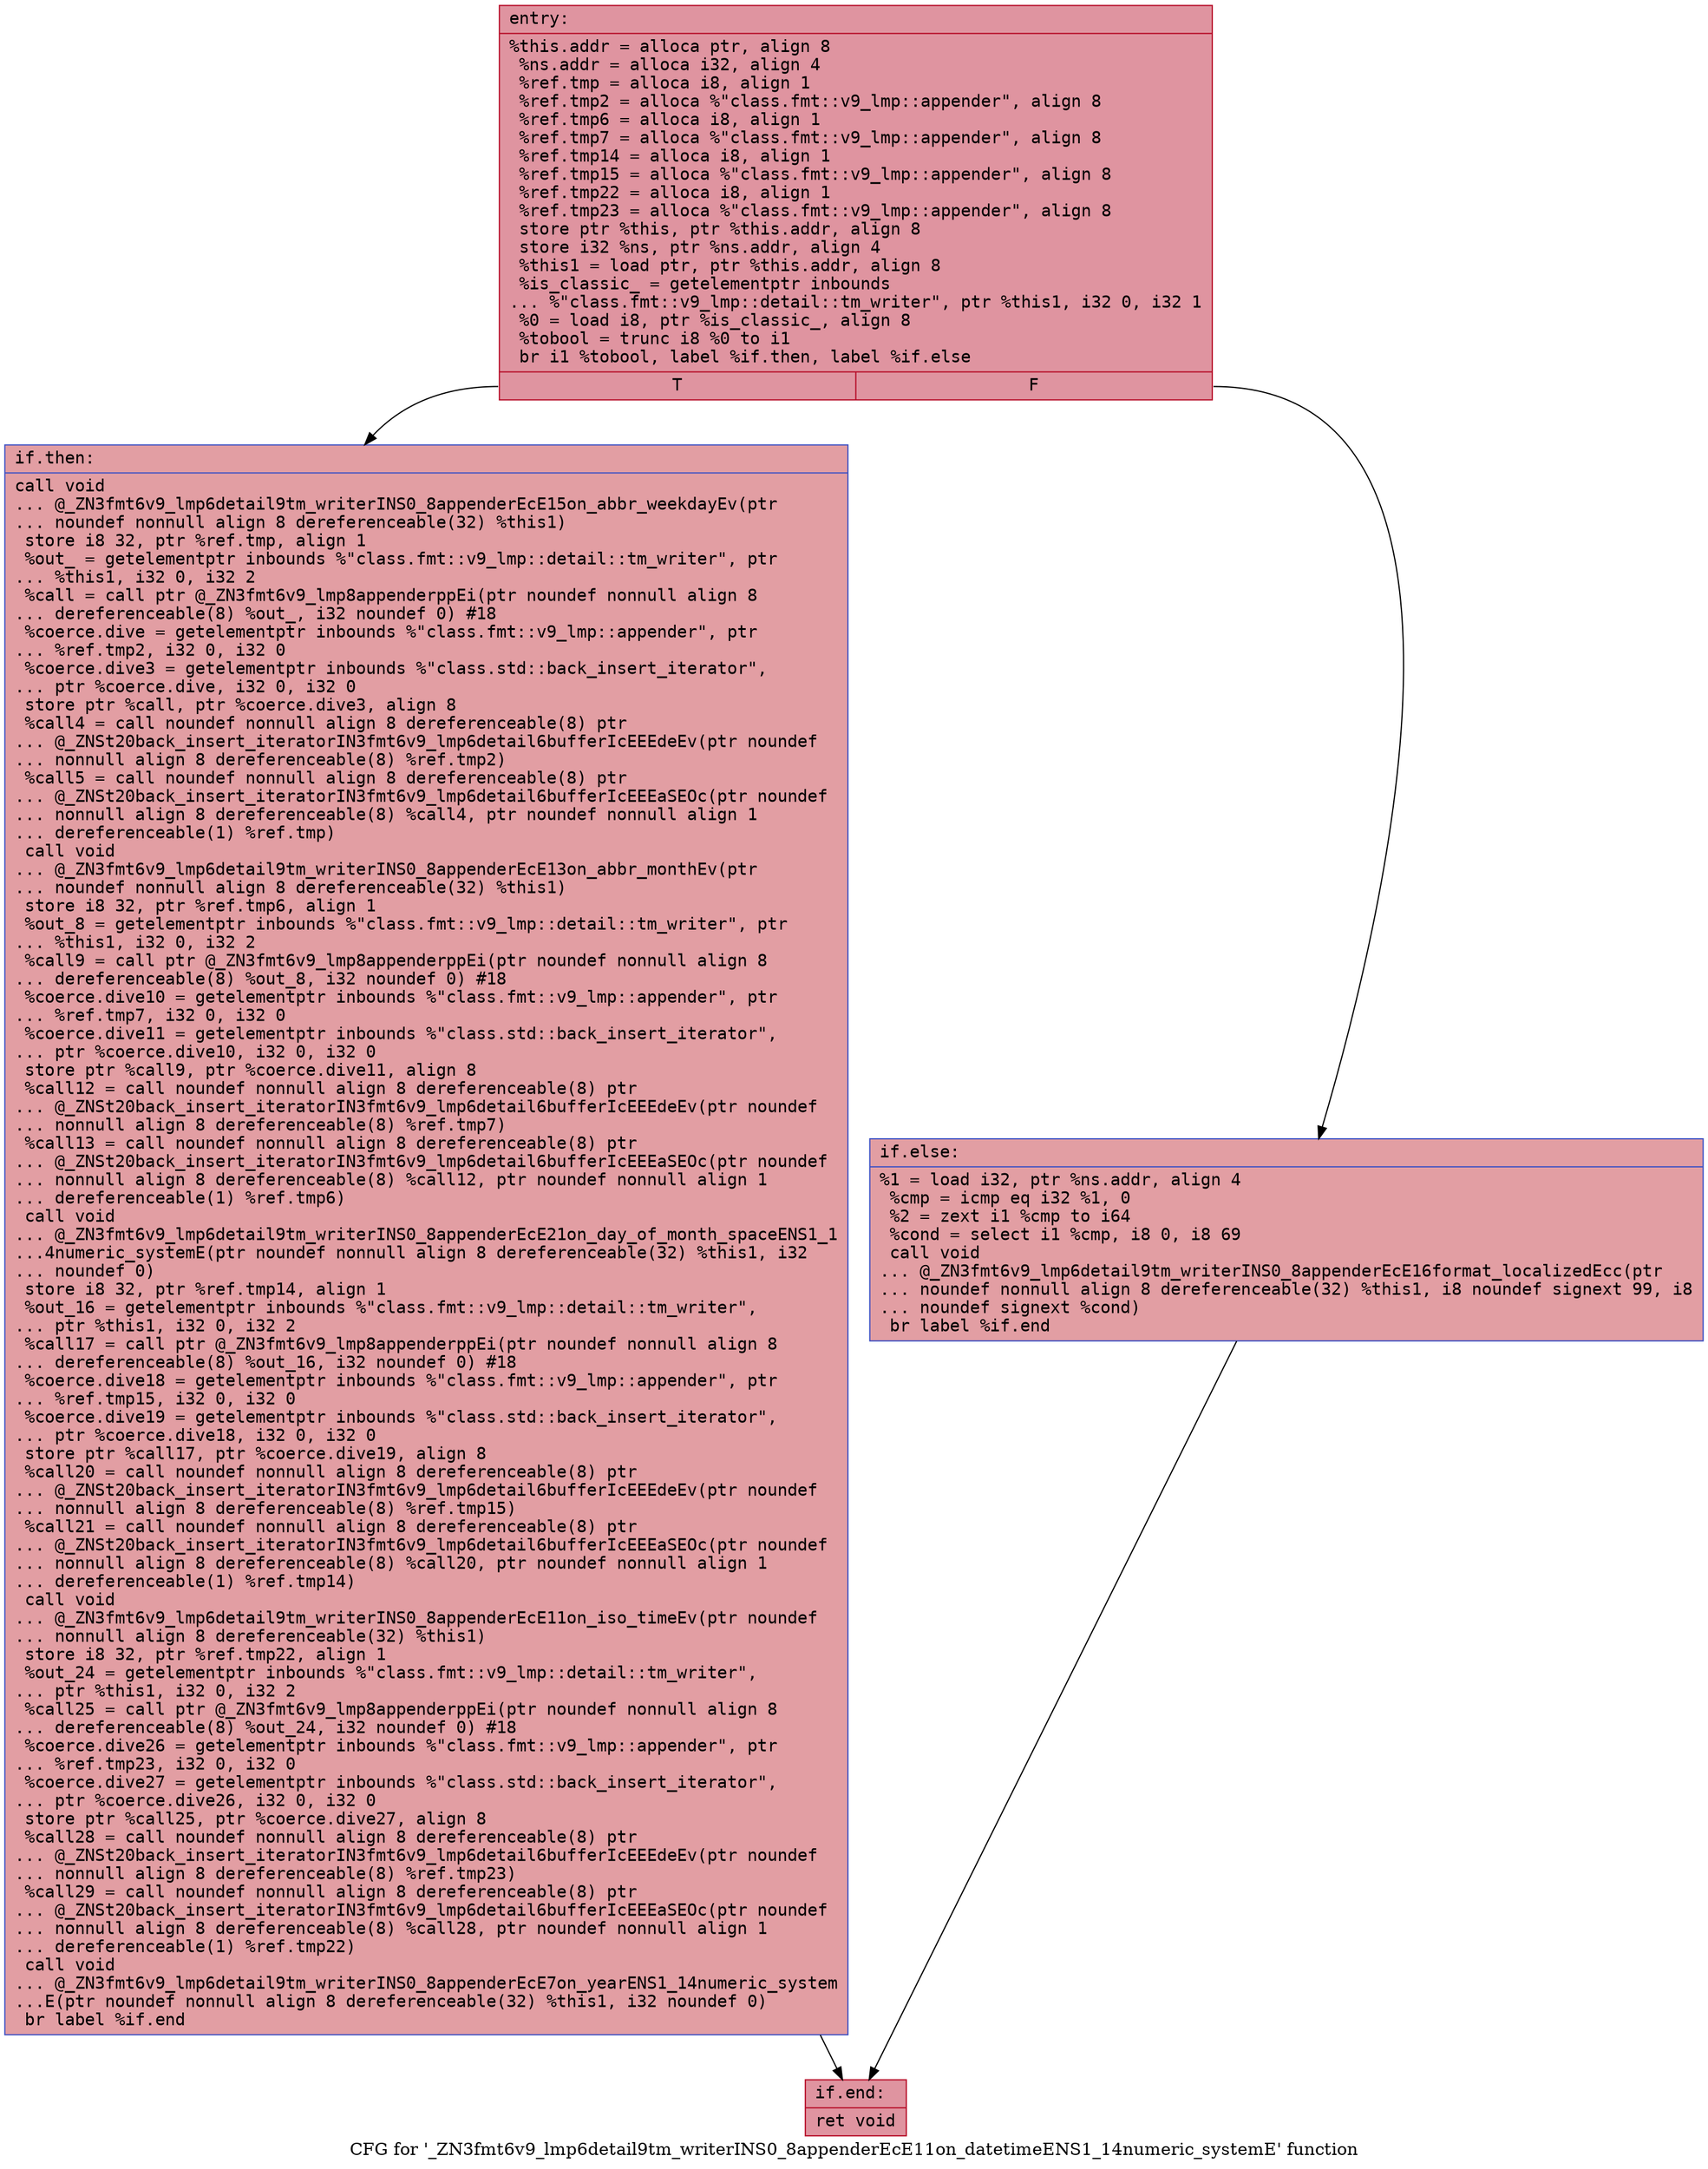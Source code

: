 digraph "CFG for '_ZN3fmt6v9_lmp6detail9tm_writerINS0_8appenderEcE11on_datetimeENS1_14numeric_systemE' function" {
	label="CFG for '_ZN3fmt6v9_lmp6detail9tm_writerINS0_8appenderEcE11on_datetimeENS1_14numeric_systemE' function";

	Node0x5584169771c0 [shape=record,color="#b70d28ff", style=filled, fillcolor="#b70d2870" fontname="Courier",label="{entry:\l|  %this.addr = alloca ptr, align 8\l  %ns.addr = alloca i32, align 4\l  %ref.tmp = alloca i8, align 1\l  %ref.tmp2 = alloca %\"class.fmt::v9_lmp::appender\", align 8\l  %ref.tmp6 = alloca i8, align 1\l  %ref.tmp7 = alloca %\"class.fmt::v9_lmp::appender\", align 8\l  %ref.tmp14 = alloca i8, align 1\l  %ref.tmp15 = alloca %\"class.fmt::v9_lmp::appender\", align 8\l  %ref.tmp22 = alloca i8, align 1\l  %ref.tmp23 = alloca %\"class.fmt::v9_lmp::appender\", align 8\l  store ptr %this, ptr %this.addr, align 8\l  store i32 %ns, ptr %ns.addr, align 4\l  %this1 = load ptr, ptr %this.addr, align 8\l  %is_classic_ = getelementptr inbounds\l... %\"class.fmt::v9_lmp::detail::tm_writer\", ptr %this1, i32 0, i32 1\l  %0 = load i8, ptr %is_classic_, align 8\l  %tobool = trunc i8 %0 to i1\l  br i1 %tobool, label %if.then, label %if.else\l|{<s0>T|<s1>F}}"];
	Node0x5584169771c0:s0 -> Node0x558416977db0[tooltip="entry -> if.then\nProbability 50.00%" ];
	Node0x5584169771c0:s1 -> Node0x558416977e20[tooltip="entry -> if.else\nProbability 50.00%" ];
	Node0x558416977db0 [shape=record,color="#3d50c3ff", style=filled, fillcolor="#be242e70" fontname="Courier",label="{if.then:\l|  call void\l... @_ZN3fmt6v9_lmp6detail9tm_writerINS0_8appenderEcE15on_abbr_weekdayEv(ptr\l... noundef nonnull align 8 dereferenceable(32) %this1)\l  store i8 32, ptr %ref.tmp, align 1\l  %out_ = getelementptr inbounds %\"class.fmt::v9_lmp::detail::tm_writer\", ptr\l... %this1, i32 0, i32 2\l  %call = call ptr @_ZN3fmt6v9_lmp8appenderppEi(ptr noundef nonnull align 8\l... dereferenceable(8) %out_, i32 noundef 0) #18\l  %coerce.dive = getelementptr inbounds %\"class.fmt::v9_lmp::appender\", ptr\l... %ref.tmp2, i32 0, i32 0\l  %coerce.dive3 = getelementptr inbounds %\"class.std::back_insert_iterator\",\l... ptr %coerce.dive, i32 0, i32 0\l  store ptr %call, ptr %coerce.dive3, align 8\l  %call4 = call noundef nonnull align 8 dereferenceable(8) ptr\l... @_ZNSt20back_insert_iteratorIN3fmt6v9_lmp6detail6bufferIcEEEdeEv(ptr noundef\l... nonnull align 8 dereferenceable(8) %ref.tmp2)\l  %call5 = call noundef nonnull align 8 dereferenceable(8) ptr\l... @_ZNSt20back_insert_iteratorIN3fmt6v9_lmp6detail6bufferIcEEEaSEOc(ptr noundef\l... nonnull align 8 dereferenceable(8) %call4, ptr noundef nonnull align 1\l... dereferenceable(1) %ref.tmp)\l  call void\l... @_ZN3fmt6v9_lmp6detail9tm_writerINS0_8appenderEcE13on_abbr_monthEv(ptr\l... noundef nonnull align 8 dereferenceable(32) %this1)\l  store i8 32, ptr %ref.tmp6, align 1\l  %out_8 = getelementptr inbounds %\"class.fmt::v9_lmp::detail::tm_writer\", ptr\l... %this1, i32 0, i32 2\l  %call9 = call ptr @_ZN3fmt6v9_lmp8appenderppEi(ptr noundef nonnull align 8\l... dereferenceable(8) %out_8, i32 noundef 0) #18\l  %coerce.dive10 = getelementptr inbounds %\"class.fmt::v9_lmp::appender\", ptr\l... %ref.tmp7, i32 0, i32 0\l  %coerce.dive11 = getelementptr inbounds %\"class.std::back_insert_iterator\",\l... ptr %coerce.dive10, i32 0, i32 0\l  store ptr %call9, ptr %coerce.dive11, align 8\l  %call12 = call noundef nonnull align 8 dereferenceable(8) ptr\l... @_ZNSt20back_insert_iteratorIN3fmt6v9_lmp6detail6bufferIcEEEdeEv(ptr noundef\l... nonnull align 8 dereferenceable(8) %ref.tmp7)\l  %call13 = call noundef nonnull align 8 dereferenceable(8) ptr\l... @_ZNSt20back_insert_iteratorIN3fmt6v9_lmp6detail6bufferIcEEEaSEOc(ptr noundef\l... nonnull align 8 dereferenceable(8) %call12, ptr noundef nonnull align 1\l... dereferenceable(1) %ref.tmp6)\l  call void\l... @_ZN3fmt6v9_lmp6detail9tm_writerINS0_8appenderEcE21on_day_of_month_spaceENS1_1\l...4numeric_systemE(ptr noundef nonnull align 8 dereferenceable(32) %this1, i32\l... noundef 0)\l  store i8 32, ptr %ref.tmp14, align 1\l  %out_16 = getelementptr inbounds %\"class.fmt::v9_lmp::detail::tm_writer\",\l... ptr %this1, i32 0, i32 2\l  %call17 = call ptr @_ZN3fmt6v9_lmp8appenderppEi(ptr noundef nonnull align 8\l... dereferenceable(8) %out_16, i32 noundef 0) #18\l  %coerce.dive18 = getelementptr inbounds %\"class.fmt::v9_lmp::appender\", ptr\l... %ref.tmp15, i32 0, i32 0\l  %coerce.dive19 = getelementptr inbounds %\"class.std::back_insert_iterator\",\l... ptr %coerce.dive18, i32 0, i32 0\l  store ptr %call17, ptr %coerce.dive19, align 8\l  %call20 = call noundef nonnull align 8 dereferenceable(8) ptr\l... @_ZNSt20back_insert_iteratorIN3fmt6v9_lmp6detail6bufferIcEEEdeEv(ptr noundef\l... nonnull align 8 dereferenceable(8) %ref.tmp15)\l  %call21 = call noundef nonnull align 8 dereferenceable(8) ptr\l... @_ZNSt20back_insert_iteratorIN3fmt6v9_lmp6detail6bufferIcEEEaSEOc(ptr noundef\l... nonnull align 8 dereferenceable(8) %call20, ptr noundef nonnull align 1\l... dereferenceable(1) %ref.tmp14)\l  call void\l... @_ZN3fmt6v9_lmp6detail9tm_writerINS0_8appenderEcE11on_iso_timeEv(ptr noundef\l... nonnull align 8 dereferenceable(32) %this1)\l  store i8 32, ptr %ref.tmp22, align 1\l  %out_24 = getelementptr inbounds %\"class.fmt::v9_lmp::detail::tm_writer\",\l... ptr %this1, i32 0, i32 2\l  %call25 = call ptr @_ZN3fmt6v9_lmp8appenderppEi(ptr noundef nonnull align 8\l... dereferenceable(8) %out_24, i32 noundef 0) #18\l  %coerce.dive26 = getelementptr inbounds %\"class.fmt::v9_lmp::appender\", ptr\l... %ref.tmp23, i32 0, i32 0\l  %coerce.dive27 = getelementptr inbounds %\"class.std::back_insert_iterator\",\l... ptr %coerce.dive26, i32 0, i32 0\l  store ptr %call25, ptr %coerce.dive27, align 8\l  %call28 = call noundef nonnull align 8 dereferenceable(8) ptr\l... @_ZNSt20back_insert_iteratorIN3fmt6v9_lmp6detail6bufferIcEEEdeEv(ptr noundef\l... nonnull align 8 dereferenceable(8) %ref.tmp23)\l  %call29 = call noundef nonnull align 8 dereferenceable(8) ptr\l... @_ZNSt20back_insert_iteratorIN3fmt6v9_lmp6detail6bufferIcEEEaSEOc(ptr noundef\l... nonnull align 8 dereferenceable(8) %call28, ptr noundef nonnull align 1\l... dereferenceable(1) %ref.tmp22)\l  call void\l... @_ZN3fmt6v9_lmp6detail9tm_writerINS0_8appenderEcE7on_yearENS1_14numeric_system\l...E(ptr noundef nonnull align 8 dereferenceable(32) %this1, i32 noundef 0)\l  br label %if.end\l}"];
	Node0x558416977db0 -> Node0x55841697a510[tooltip="if.then -> if.end\nProbability 100.00%" ];
	Node0x558416977e20 [shape=record,color="#3d50c3ff", style=filled, fillcolor="#be242e70" fontname="Courier",label="{if.else:\l|  %1 = load i32, ptr %ns.addr, align 4\l  %cmp = icmp eq i32 %1, 0\l  %2 = zext i1 %cmp to i64\l  %cond = select i1 %cmp, i8 0, i8 69\l  call void\l... @_ZN3fmt6v9_lmp6detail9tm_writerINS0_8appenderEcE16format_localizedEcc(ptr\l... noundef nonnull align 8 dereferenceable(32) %this1, i8 noundef signext 99, i8\l... noundef signext %cond)\l  br label %if.end\l}"];
	Node0x558416977e20 -> Node0x55841697a510[tooltip="if.else -> if.end\nProbability 100.00%" ];
	Node0x55841697a510 [shape=record,color="#b70d28ff", style=filled, fillcolor="#b70d2870" fontname="Courier",label="{if.end:\l|  ret void\l}"];
}
